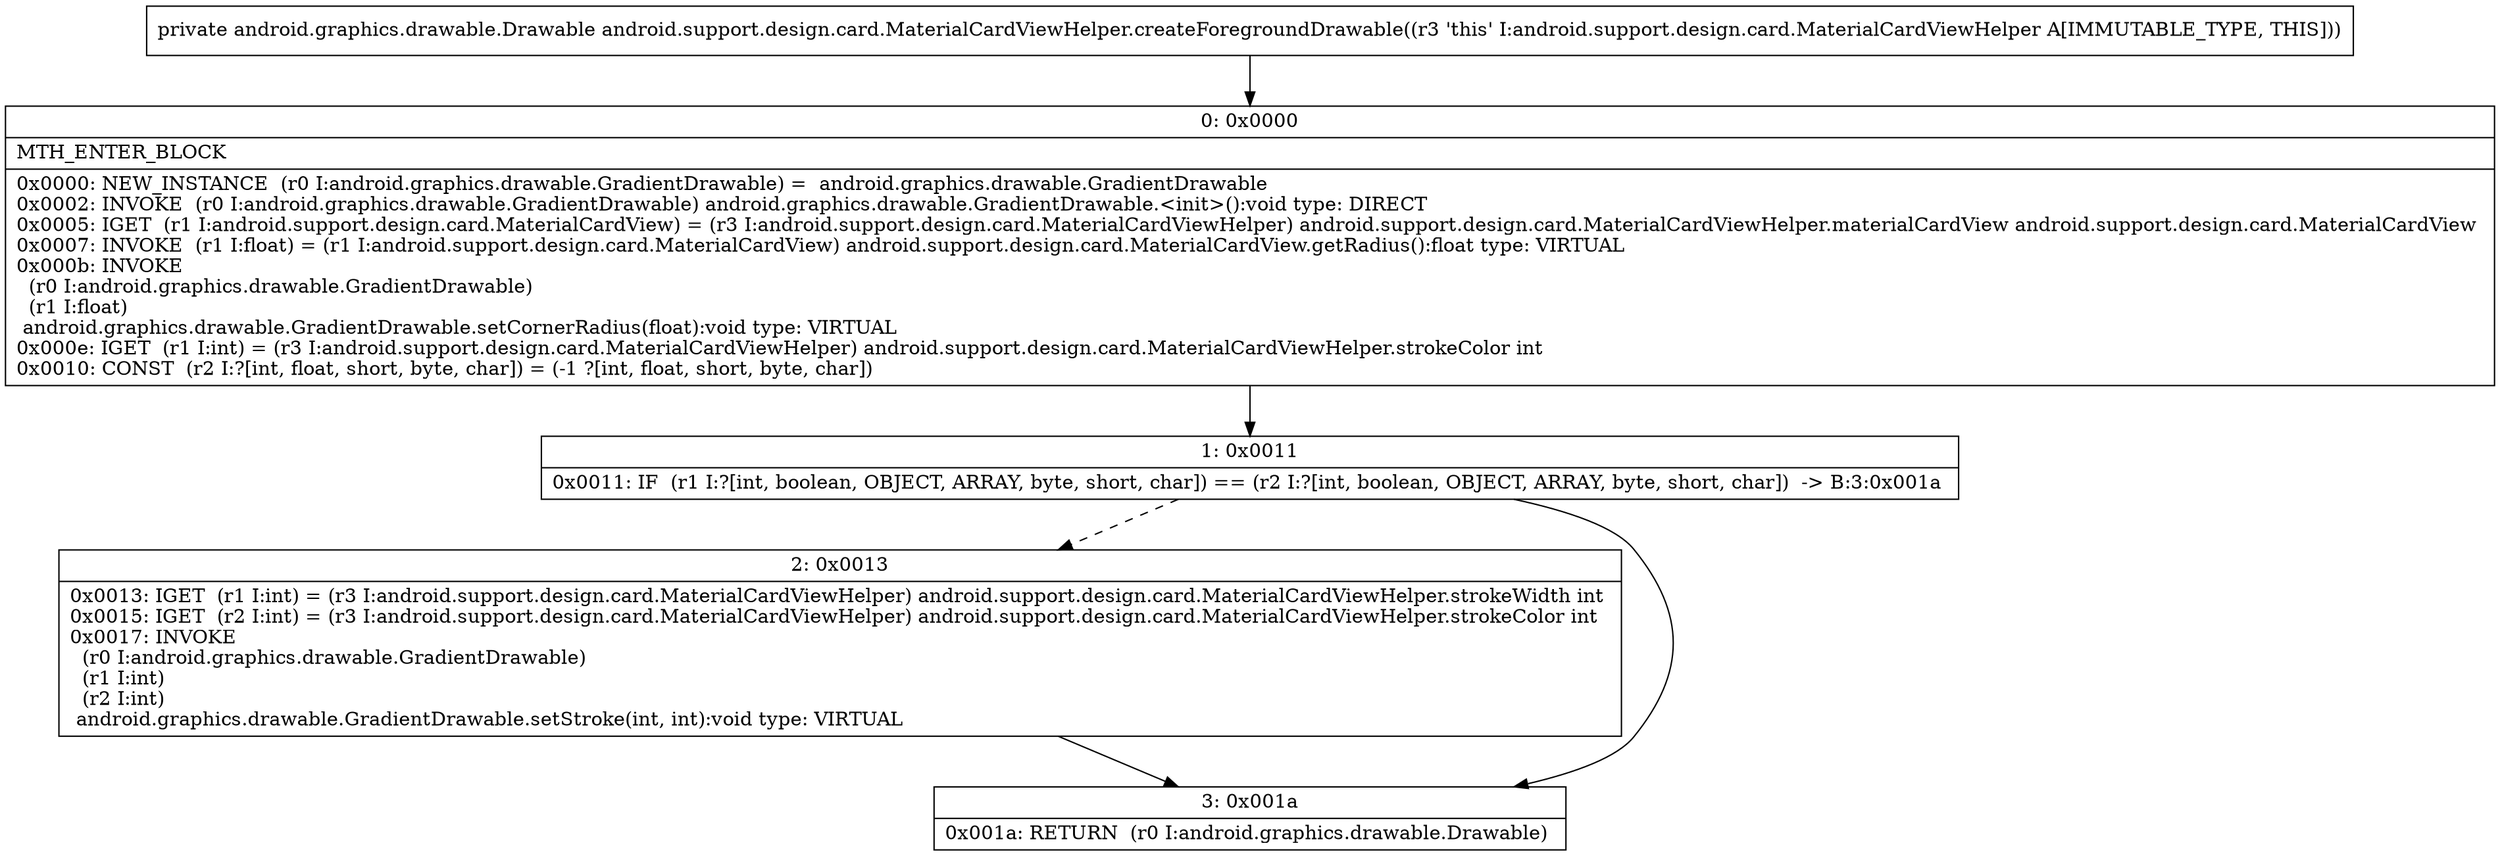 digraph "CFG forandroid.support.design.card.MaterialCardViewHelper.createForegroundDrawable()Landroid\/graphics\/drawable\/Drawable;" {
Node_0 [shape=record,label="{0\:\ 0x0000|MTH_ENTER_BLOCK\l|0x0000: NEW_INSTANCE  (r0 I:android.graphics.drawable.GradientDrawable) =  android.graphics.drawable.GradientDrawable \l0x0002: INVOKE  (r0 I:android.graphics.drawable.GradientDrawable) android.graphics.drawable.GradientDrawable.\<init\>():void type: DIRECT \l0x0005: IGET  (r1 I:android.support.design.card.MaterialCardView) = (r3 I:android.support.design.card.MaterialCardViewHelper) android.support.design.card.MaterialCardViewHelper.materialCardView android.support.design.card.MaterialCardView \l0x0007: INVOKE  (r1 I:float) = (r1 I:android.support.design.card.MaterialCardView) android.support.design.card.MaterialCardView.getRadius():float type: VIRTUAL \l0x000b: INVOKE  \l  (r0 I:android.graphics.drawable.GradientDrawable)\l  (r1 I:float)\l android.graphics.drawable.GradientDrawable.setCornerRadius(float):void type: VIRTUAL \l0x000e: IGET  (r1 I:int) = (r3 I:android.support.design.card.MaterialCardViewHelper) android.support.design.card.MaterialCardViewHelper.strokeColor int \l0x0010: CONST  (r2 I:?[int, float, short, byte, char]) = (\-1 ?[int, float, short, byte, char]) \l}"];
Node_1 [shape=record,label="{1\:\ 0x0011|0x0011: IF  (r1 I:?[int, boolean, OBJECT, ARRAY, byte, short, char]) == (r2 I:?[int, boolean, OBJECT, ARRAY, byte, short, char])  \-\> B:3:0x001a \l}"];
Node_2 [shape=record,label="{2\:\ 0x0013|0x0013: IGET  (r1 I:int) = (r3 I:android.support.design.card.MaterialCardViewHelper) android.support.design.card.MaterialCardViewHelper.strokeWidth int \l0x0015: IGET  (r2 I:int) = (r3 I:android.support.design.card.MaterialCardViewHelper) android.support.design.card.MaterialCardViewHelper.strokeColor int \l0x0017: INVOKE  \l  (r0 I:android.graphics.drawable.GradientDrawable)\l  (r1 I:int)\l  (r2 I:int)\l android.graphics.drawable.GradientDrawable.setStroke(int, int):void type: VIRTUAL \l}"];
Node_3 [shape=record,label="{3\:\ 0x001a|0x001a: RETURN  (r0 I:android.graphics.drawable.Drawable) \l}"];
MethodNode[shape=record,label="{private android.graphics.drawable.Drawable android.support.design.card.MaterialCardViewHelper.createForegroundDrawable((r3 'this' I:android.support.design.card.MaterialCardViewHelper A[IMMUTABLE_TYPE, THIS])) }"];
MethodNode -> Node_0;
Node_0 -> Node_1;
Node_1 -> Node_2[style=dashed];
Node_1 -> Node_3;
Node_2 -> Node_3;
}

